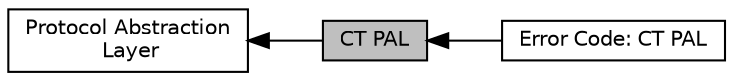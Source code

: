 digraph "CT PAL"
{
  edge [fontname="Helvetica",fontsize="10",labelfontname="Helvetica",labelfontsize="10"];
  node [fontname="Helvetica",fontsize="10",shape=record];
  rankdir=LR;
  Node0 [label="CT PAL",height=0.2,width=0.4,color="black", fillcolor="grey75", style="filled", fontcolor="black"];
  Node1 [label="Protocol Abstraction\l Layer",height=0.2,width=0.4,color="black", fillcolor="white", style="filled",URL="$d2/df9/group__grp__pal.html"];
  Node2 [label="Error Code: CT PAL",height=0.2,width=0.4,color="black", fillcolor="white", style="filled",URL="$db/d78/group__grp_err___pal_ct.html",tooltip="Error codes for CT PAL. "];
  Node1->Node0 [shape=plaintext, dir="back", style="solid"];
  Node0->Node2 [shape=plaintext, dir="back", style="solid"];
}
